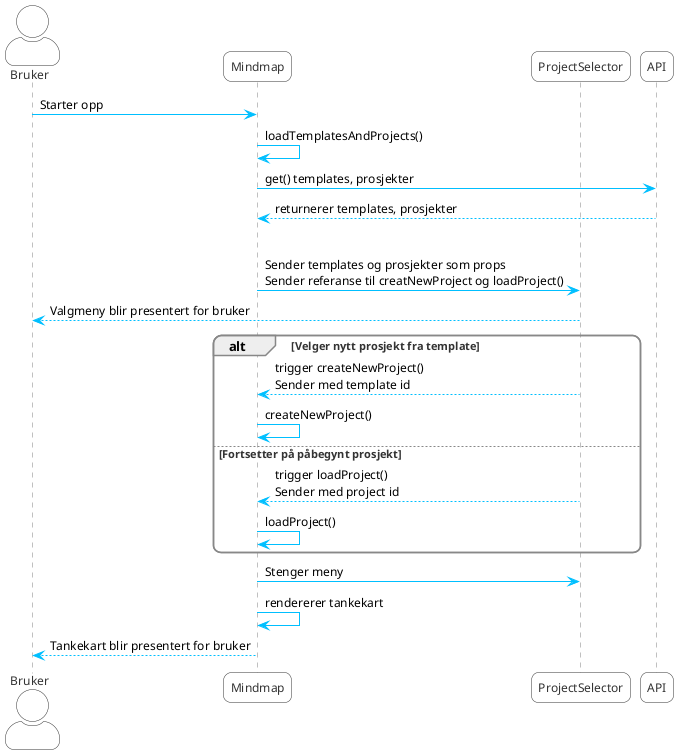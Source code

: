 @startuml
'https://plantuml.com/sequence-diagram

/'autonumber'/
skinparam actorStyle awesome
skinparam roundcorner 15

skinparam sequence {
ArrowColor DeepSkyBlue
ArrowFontSize 12
ActorBorderColor #333
LifeLineBorderColor gray
LifeLineBackgroundColor #A9DCDF

ParticipantBorderColor #333
ParticipantBackgroundColor white
ParticipantFontName Aapex
ParticipantFontSize 12
ParticipantFontColor #333

ActorBackgroundColor white
ActorFontColor #333
ActorFontSize 12
ActorFontName Aapex

GroupBorderColor #888
GroupFontName Aapex
GroupFontColor #333
}

actor       Bruker        as user
participant Mindmap     as 1
participant ProjectSelector as 2
participant API as 3


/'boundary    boundary    as Foo2
control     control     as Foo3
entity      entity      as Foo4
database    database    as Foo5
collections collections as Foo6
queue       queue       as Foo7'/

user -> 1: Starter opp
1 -> 1: loadTemplatesAndProjects()
1 -> 3: get() templates, prosjekter
1 <-- 3: returnerer templates, prosjekter
|||
1 -> 2: Sender templates og prosjekter som props\nSender referanse til creatNewProject og loadProject()
user <-- 2: Valgmeny blir presentert for bruker

alt Velger nytt prosjekt fra template

1 <-- 2: trigger createNewProject()\nSender med template id
1 -> 1: createNewProject()

else Fortsetter på påbegynt prosjekt

1 <-- 2: trigger loadProject()\nSender med project id
1 -> 1: loadProject()

end
1 -> 2: Stenger meny
1 -> 1: rendererer tankekart
user <-- 1: Tankekart blir presentert for bruker

@enduml
